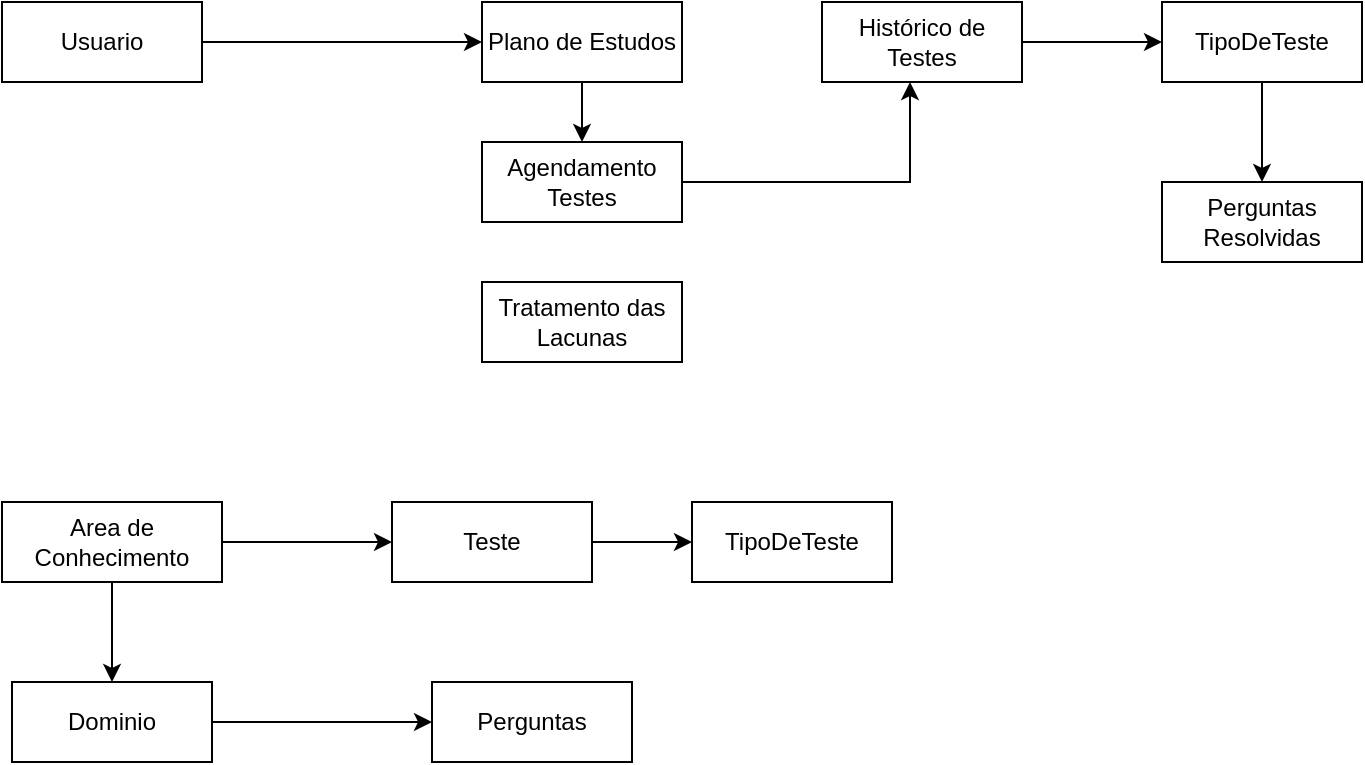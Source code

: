 <mxfile version="24.7.8" pages="3">
  <diagram id="QR8V1_dRtChXC7lab5na" name="ModeloConceitual">
    <mxGraphModel dx="1026" dy="650" grid="1" gridSize="10" guides="1" tooltips="1" connect="1" arrows="1" fold="1" page="1" pageScale="1" pageWidth="827" pageHeight="1169" math="0" shadow="0">
      <root>
        <mxCell id="0" />
        <mxCell id="1" parent="0" />
        <mxCell id="aj3h1EUnyRg5z9keWe_K-21" style="edgeStyle=orthogonalEdgeStyle;rounded=0;orthogonalLoop=1;jettySize=auto;html=1;exitX=1;exitY=0.5;exitDx=0;exitDy=0;entryX=0;entryY=0.5;entryDx=0;entryDy=0;" edge="1" parent="1" source="aj3h1EUnyRg5z9keWe_K-3" target="aj3h1EUnyRg5z9keWe_K-20">
          <mxGeometry relative="1" as="geometry">
            <mxPoint x="290" y="80" as="targetPoint" />
          </mxGeometry>
        </mxCell>
        <mxCell id="aj3h1EUnyRg5z9keWe_K-3" value="Usuario" style="whiteSpace=wrap;html=1;align=center;" vertex="1" parent="1">
          <mxGeometry x="60" y="60" width="100" height="40" as="geometry" />
        </mxCell>
        <mxCell id="aj3h1EUnyRg5z9keWe_K-19" style="edgeStyle=orthogonalEdgeStyle;rounded=0;orthogonalLoop=1;jettySize=auto;html=1;exitX=1;exitY=0.5;exitDx=0;exitDy=0;entryX=0;entryY=0.5;entryDx=0;entryDy=0;" edge="1" parent="1" source="aj3h1EUnyRg5z9keWe_K-4" target="aj3h1EUnyRg5z9keWe_K-9">
          <mxGeometry relative="1" as="geometry" />
        </mxCell>
        <mxCell id="aj3h1EUnyRg5z9keWe_K-4" value="Teste" style="whiteSpace=wrap;html=1;align=center;" vertex="1" parent="1">
          <mxGeometry x="255" y="310" width="100" height="40" as="geometry" />
        </mxCell>
        <mxCell id="aj3h1EUnyRg5z9keWe_K-6" value="Perguntas" style="whiteSpace=wrap;html=1;align=center;" vertex="1" parent="1">
          <mxGeometry x="275" y="400" width="100" height="40" as="geometry" />
        </mxCell>
        <mxCell id="aj3h1EUnyRg5z9keWe_K-11" style="edgeStyle=orthogonalEdgeStyle;rounded=0;orthogonalLoop=1;jettySize=auto;html=1;exitX=0.5;exitY=1;exitDx=0;exitDy=0;entryX=0.5;entryY=0;entryDx=0;entryDy=0;" edge="1" parent="1" source="aj3h1EUnyRg5z9keWe_K-7" target="aj3h1EUnyRg5z9keWe_K-10">
          <mxGeometry relative="1" as="geometry" />
        </mxCell>
        <mxCell id="aj3h1EUnyRg5z9keWe_K-24" style="edgeStyle=orthogonalEdgeStyle;rounded=0;orthogonalLoop=1;jettySize=auto;html=1;entryX=0;entryY=0.5;entryDx=0;entryDy=0;" edge="1" parent="1" source="aj3h1EUnyRg5z9keWe_K-7" target="aj3h1EUnyRg5z9keWe_K-4">
          <mxGeometry relative="1" as="geometry" />
        </mxCell>
        <mxCell id="aj3h1EUnyRg5z9keWe_K-7" value="Area de Conhecimento" style="whiteSpace=wrap;html=1;align=center;" vertex="1" parent="1">
          <mxGeometry x="60" y="310" width="110" height="40" as="geometry" />
        </mxCell>
        <mxCell id="aj3h1EUnyRg5z9keWe_K-9" value="TipoDeTeste" style="whiteSpace=wrap;html=1;align=center;" vertex="1" parent="1">
          <mxGeometry x="405" y="310" width="100" height="40" as="geometry" />
        </mxCell>
        <mxCell id="aj3h1EUnyRg5z9keWe_K-12" style="edgeStyle=orthogonalEdgeStyle;rounded=0;orthogonalLoop=1;jettySize=auto;html=1;exitX=1;exitY=0.5;exitDx=0;exitDy=0;entryX=0;entryY=0.5;entryDx=0;entryDy=0;" edge="1" parent="1" source="aj3h1EUnyRg5z9keWe_K-10" target="aj3h1EUnyRg5z9keWe_K-6">
          <mxGeometry relative="1" as="geometry" />
        </mxCell>
        <mxCell id="aj3h1EUnyRg5z9keWe_K-10" value="Dominio" style="whiteSpace=wrap;html=1;align=center;" vertex="1" parent="1">
          <mxGeometry x="65" y="400" width="100" height="40" as="geometry" />
        </mxCell>
        <mxCell id="aj3h1EUnyRg5z9keWe_K-16" style="edgeStyle=orthogonalEdgeStyle;rounded=0;orthogonalLoop=1;jettySize=auto;html=1;exitX=1;exitY=0.5;exitDx=0;exitDy=0;entryX=0;entryY=0.5;entryDx=0;entryDy=0;" edge="1" parent="1" source="aj3h1EUnyRg5z9keWe_K-13" target="aj3h1EUnyRg5z9keWe_K-15">
          <mxGeometry relative="1" as="geometry" />
        </mxCell>
        <mxCell id="aj3h1EUnyRg5z9keWe_K-13" value="Histórico de Testes" style="whiteSpace=wrap;html=1;align=center;" vertex="1" parent="1">
          <mxGeometry x="470" y="60" width="100" height="40" as="geometry" />
        </mxCell>
        <mxCell id="aj3h1EUnyRg5z9keWe_K-14" value="Perguntas Resolvidas" style="whiteSpace=wrap;html=1;align=center;" vertex="1" parent="1">
          <mxGeometry x="640" y="150" width="100" height="40" as="geometry" />
        </mxCell>
        <mxCell id="aj3h1EUnyRg5z9keWe_K-18" style="edgeStyle=orthogonalEdgeStyle;rounded=0;orthogonalLoop=1;jettySize=auto;html=1;exitX=0.5;exitY=1;exitDx=0;exitDy=0;entryX=0.5;entryY=0;entryDx=0;entryDy=0;" edge="1" parent="1" source="aj3h1EUnyRg5z9keWe_K-15" target="aj3h1EUnyRg5z9keWe_K-14">
          <mxGeometry relative="1" as="geometry" />
        </mxCell>
        <mxCell id="aj3h1EUnyRg5z9keWe_K-15" value="TipoDeTeste" style="whiteSpace=wrap;html=1;align=center;" vertex="1" parent="1">
          <mxGeometry x="640" y="60" width="100" height="40" as="geometry" />
        </mxCell>
        <mxCell id="aj3h1EUnyRg5z9keWe_K-25" style="edgeStyle=orthogonalEdgeStyle;rounded=0;orthogonalLoop=1;jettySize=auto;html=1;exitX=0.5;exitY=1;exitDx=0;exitDy=0;entryX=0.5;entryY=0;entryDx=0;entryDy=0;" edge="1" parent="1" source="aj3h1EUnyRg5z9keWe_K-20" target="aj3h1EUnyRg5z9keWe_K-22">
          <mxGeometry relative="1" as="geometry" />
        </mxCell>
        <mxCell id="aj3h1EUnyRg5z9keWe_K-20" value="Plano de Estudos" style="whiteSpace=wrap;html=1;align=center;" vertex="1" parent="1">
          <mxGeometry x="300" y="60" width="100" height="40" as="geometry" />
        </mxCell>
        <mxCell id="aj3h1EUnyRg5z9keWe_K-22" value="Agendamento Testes" style="whiteSpace=wrap;html=1;align=center;" vertex="1" parent="1">
          <mxGeometry x="300" y="130" width="100" height="40" as="geometry" />
        </mxCell>
        <mxCell id="aj3h1EUnyRg5z9keWe_K-23" style="edgeStyle=orthogonalEdgeStyle;rounded=0;orthogonalLoop=1;jettySize=auto;html=1;exitX=1;exitY=0.5;exitDx=0;exitDy=0;entryX=0.44;entryY=1;entryDx=0;entryDy=0;entryPerimeter=0;" edge="1" parent="1" source="aj3h1EUnyRg5z9keWe_K-22" target="aj3h1EUnyRg5z9keWe_K-13">
          <mxGeometry relative="1" as="geometry" />
        </mxCell>
        <mxCell id="aj3h1EUnyRg5z9keWe_K-26" value="Tratamento das Lacunas" style="whiteSpace=wrap;html=1;align=center;" vertex="1" parent="1">
          <mxGeometry x="300" y="200" width="100" height="40" as="geometry" />
        </mxCell>
      </root>
    </mxGraphModel>
  </diagram>
  <diagram id="qq55OB-4lLZWazGmophJ" name="ModeloLogico">
    <mxGraphModel dx="1026" dy="650" grid="1" gridSize="10" guides="1" tooltips="1" connect="1" arrows="1" fold="1" page="1" pageScale="1" pageWidth="827" pageHeight="1169" math="0" shadow="0">
      <root>
        <mxCell id="0" />
        <mxCell id="1" parent="0" />
      </root>
    </mxGraphModel>
  </diagram>
  <diagram id="pjtMkpR0QFNeXGmRAc_Z" name="ModeloFisico">
    <mxGraphModel dx="1026" dy="650" grid="1" gridSize="10" guides="1" tooltips="1" connect="1" arrows="1" fold="1" page="1" pageScale="1" pageWidth="827" pageHeight="1169" math="0" shadow="0">
      <root>
        <mxCell id="0" />
        <mxCell id="1" parent="0" />
      </root>
    </mxGraphModel>
  </diagram>
</mxfile>
